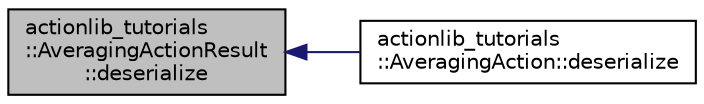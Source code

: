 digraph "actionlib_tutorials::AveragingActionResult::deserialize"
{
  edge [fontname="Helvetica",fontsize="10",labelfontname="Helvetica",labelfontsize="10"];
  node [fontname="Helvetica",fontsize="10",shape=record];
  rankdir="LR";
  Node1 [label="actionlib_tutorials\l::AveragingActionResult\l::deserialize",height=0.2,width=0.4,color="black", fillcolor="grey75", style="filled" fontcolor="black"];
  Node1 -> Node2 [dir="back",color="midnightblue",fontsize="10",style="solid",fontname="Helvetica"];
  Node2 [label="actionlib_tutorials\l::AveragingAction::deserialize",height=0.2,width=0.4,color="black", fillcolor="white", style="filled",URL="$classactionlib__tutorials_1_1_averaging_action.html#aa1c0df8b2451e5213fd25d23bc3792ea"];
}
